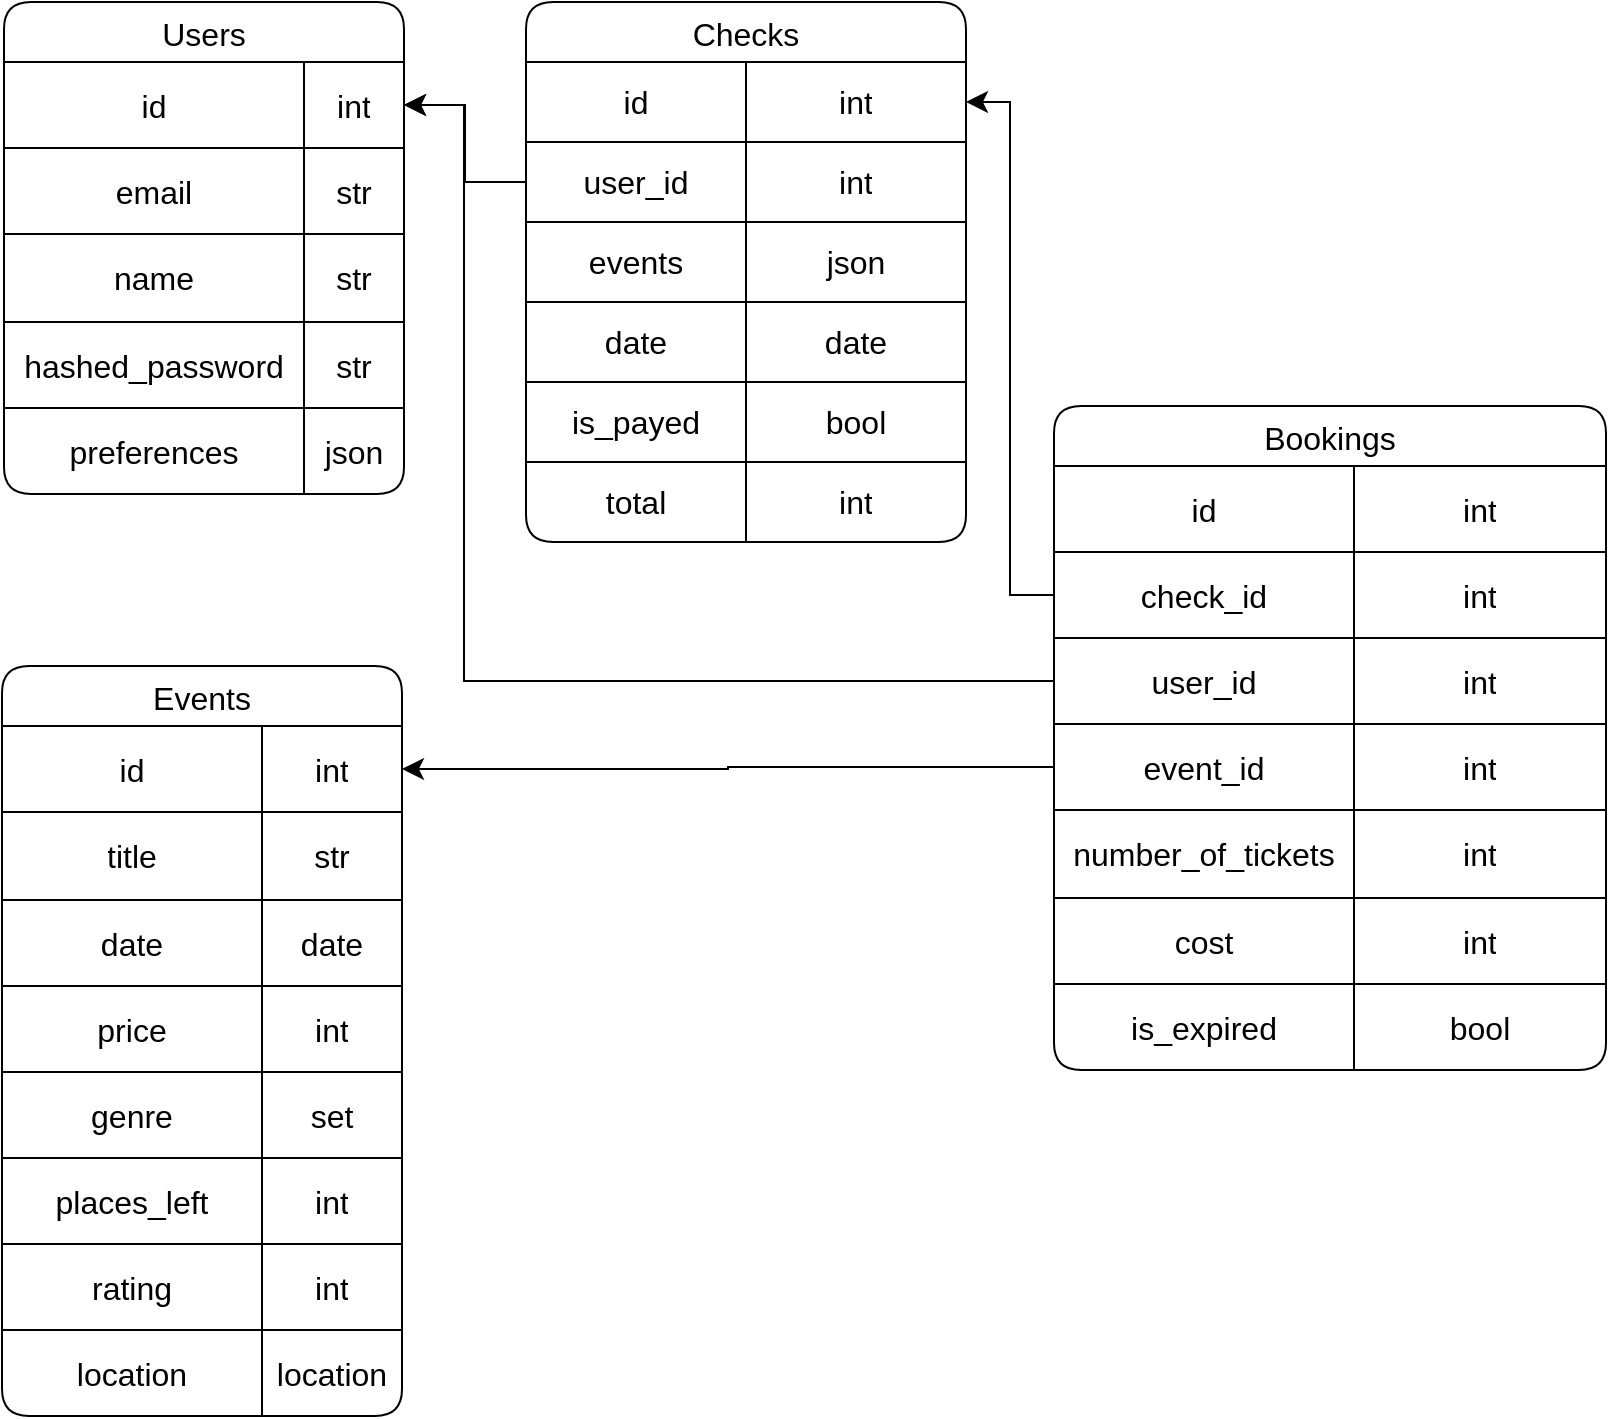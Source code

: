 <mxfile version="24.4.4" type="google">
  <diagram name="Страница — 1" id="aKMtwfh5ZueD1EXcOsdu">
    <mxGraphModel grid="1" page="1" gridSize="10" guides="1" tooltips="1" connect="1" arrows="1" fold="1" pageScale="1" pageWidth="827" pageHeight="1169" math="0" shadow="0">
      <root>
        <mxCell id="0" />
        <mxCell id="1" parent="0" />
        <mxCell id="Y1Z_iSlqn3WvXt7BAaeN-16" value="Users" style="shape=table;startSize=30;container=1;collapsible=0;childLayout=tableLayout;strokeColor=default;fontSize=16;rounded=1;" vertex="1" parent="1">
          <mxGeometry x="40" y="100" width="200" height="246" as="geometry" />
        </mxCell>
        <mxCell id="Y1Z_iSlqn3WvXt7BAaeN-21" value="" style="shape=tableRow;horizontal=0;startSize=0;swimlaneHead=0;swimlaneBody=0;strokeColor=inherit;top=0;left=0;bottom=0;right=0;collapsible=0;dropTarget=0;fillColor=none;points=[[0,0.5],[1,0.5]];portConstraint=eastwest;fontSize=16;" vertex="1" parent="Y1Z_iSlqn3WvXt7BAaeN-16">
          <mxGeometry y="30" width="200" height="43" as="geometry" />
        </mxCell>
        <mxCell id="Y1Z_iSlqn3WvXt7BAaeN-22" value="id" style="shape=partialRectangle;html=1;whiteSpace=wrap;connectable=0;strokeColor=inherit;overflow=hidden;fillColor=none;top=0;left=0;bottom=0;right=0;pointerEvents=1;fontSize=16;" vertex="1" parent="Y1Z_iSlqn3WvXt7BAaeN-21">
          <mxGeometry width="150" height="43" as="geometry">
            <mxRectangle width="150" height="43" as="alternateBounds" />
          </mxGeometry>
        </mxCell>
        <mxCell id="Y1Z_iSlqn3WvXt7BAaeN-23" value="int" style="shape=partialRectangle;html=1;whiteSpace=wrap;connectable=0;strokeColor=inherit;overflow=hidden;fillColor=none;top=0;left=0;bottom=0;right=0;pointerEvents=1;fontSize=16;align=center;" vertex="1" parent="Y1Z_iSlqn3WvXt7BAaeN-21">
          <mxGeometry x="150" width="50" height="43" as="geometry">
            <mxRectangle width="50" height="43" as="alternateBounds" />
          </mxGeometry>
        </mxCell>
        <mxCell id="Y1Z_iSlqn3WvXt7BAaeN-29" style="shape=tableRow;horizontal=0;startSize=0;swimlaneHead=0;swimlaneBody=0;strokeColor=inherit;top=0;left=0;bottom=0;right=0;collapsible=0;dropTarget=0;fillColor=none;points=[[0,0.5],[1,0.5]];portConstraint=eastwest;fontSize=16;" vertex="1" parent="Y1Z_iSlqn3WvXt7BAaeN-16">
          <mxGeometry y="73" width="200" height="43" as="geometry" />
        </mxCell>
        <mxCell id="Y1Z_iSlqn3WvXt7BAaeN-30" value="email" style="shape=partialRectangle;html=1;whiteSpace=wrap;connectable=0;strokeColor=inherit;overflow=hidden;fillColor=none;top=0;left=0;bottom=0;right=0;pointerEvents=1;fontSize=16;" vertex="1" parent="Y1Z_iSlqn3WvXt7BAaeN-29">
          <mxGeometry width="150" height="43" as="geometry">
            <mxRectangle width="150" height="43" as="alternateBounds" />
          </mxGeometry>
        </mxCell>
        <mxCell id="Y1Z_iSlqn3WvXt7BAaeN-31" value="str" style="shape=partialRectangle;html=1;whiteSpace=wrap;connectable=0;strokeColor=inherit;overflow=hidden;fillColor=none;top=0;left=0;bottom=0;right=0;pointerEvents=1;fontSize=16;align=center;" vertex="1" parent="Y1Z_iSlqn3WvXt7BAaeN-29">
          <mxGeometry x="150" width="50" height="43" as="geometry">
            <mxRectangle width="50" height="43" as="alternateBounds" />
          </mxGeometry>
        </mxCell>
        <mxCell id="Y1Z_iSlqn3WvXt7BAaeN-17" value="" style="shape=tableRow;horizontal=0;startSize=0;swimlaneHead=0;swimlaneBody=0;strokeColor=inherit;top=0;left=0;bottom=0;right=0;collapsible=0;dropTarget=0;fillColor=none;points=[[0,0.5],[1,0.5]];portConstraint=eastwest;fontSize=16;" vertex="1" parent="Y1Z_iSlqn3WvXt7BAaeN-16">
          <mxGeometry y="116" width="200" height="44" as="geometry" />
        </mxCell>
        <mxCell id="Y1Z_iSlqn3WvXt7BAaeN-18" value="name" style="shape=partialRectangle;html=1;whiteSpace=wrap;connectable=0;strokeColor=inherit;overflow=hidden;fillColor=none;top=0;left=0;bottom=0;right=0;pointerEvents=1;fontSize=16;" vertex="1" parent="Y1Z_iSlqn3WvXt7BAaeN-17">
          <mxGeometry width="150" height="44" as="geometry">
            <mxRectangle width="150" height="44" as="alternateBounds" />
          </mxGeometry>
        </mxCell>
        <mxCell id="Y1Z_iSlqn3WvXt7BAaeN-19" value="str" style="shape=partialRectangle;html=1;whiteSpace=wrap;connectable=0;strokeColor=inherit;overflow=hidden;fillColor=none;top=0;left=0;bottom=0;right=0;pointerEvents=1;fontSize=16;align=center;" vertex="1" parent="Y1Z_iSlqn3WvXt7BAaeN-17">
          <mxGeometry x="150" width="50" height="44" as="geometry">
            <mxRectangle width="50" height="44" as="alternateBounds" />
          </mxGeometry>
        </mxCell>
        <mxCell id="Y1Z_iSlqn3WvXt7BAaeN-25" value="" style="shape=tableRow;horizontal=0;startSize=0;swimlaneHead=0;swimlaneBody=0;strokeColor=inherit;top=0;left=0;bottom=0;right=0;collapsible=0;dropTarget=0;fillColor=none;points=[[0,0.5],[1,0.5]];portConstraint=eastwest;fontSize=16;" vertex="1" parent="Y1Z_iSlqn3WvXt7BAaeN-16">
          <mxGeometry y="160" width="200" height="43" as="geometry" />
        </mxCell>
        <mxCell id="Y1Z_iSlqn3WvXt7BAaeN-26" value="hashed_password" style="shape=partialRectangle;html=1;whiteSpace=wrap;connectable=0;strokeColor=inherit;overflow=hidden;fillColor=none;top=0;left=0;bottom=0;right=0;pointerEvents=1;fontSize=16;" vertex="1" parent="Y1Z_iSlqn3WvXt7BAaeN-25">
          <mxGeometry width="150" height="43" as="geometry">
            <mxRectangle width="150" height="43" as="alternateBounds" />
          </mxGeometry>
        </mxCell>
        <mxCell id="Y1Z_iSlqn3WvXt7BAaeN-27" value="str" style="shape=partialRectangle;html=1;whiteSpace=wrap;connectable=0;strokeColor=inherit;overflow=hidden;fillColor=none;top=0;left=0;bottom=0;right=0;pointerEvents=1;fontSize=16;align=center;" vertex="1" parent="Y1Z_iSlqn3WvXt7BAaeN-25">
          <mxGeometry x="150" width="50" height="43" as="geometry">
            <mxRectangle width="50" height="43" as="alternateBounds" />
          </mxGeometry>
        </mxCell>
        <mxCell id="Y1Z_iSlqn3WvXt7BAaeN-73" style="shape=tableRow;horizontal=0;startSize=0;swimlaneHead=0;swimlaneBody=0;strokeColor=inherit;top=0;left=0;bottom=0;right=0;collapsible=0;dropTarget=0;fillColor=none;points=[[0,0.5],[1,0.5]];portConstraint=eastwest;fontSize=16;" vertex="1" parent="Y1Z_iSlqn3WvXt7BAaeN-16">
          <mxGeometry y="203" width="200" height="43" as="geometry" />
        </mxCell>
        <mxCell id="Y1Z_iSlqn3WvXt7BAaeN-74" value="preferences" style="shape=partialRectangle;html=1;whiteSpace=wrap;connectable=0;strokeColor=inherit;overflow=hidden;fillColor=none;top=0;left=0;bottom=0;right=0;pointerEvents=1;fontSize=16;" vertex="1" parent="Y1Z_iSlqn3WvXt7BAaeN-73">
          <mxGeometry width="150" height="43" as="geometry">
            <mxRectangle width="150" height="43" as="alternateBounds" />
          </mxGeometry>
        </mxCell>
        <mxCell id="Y1Z_iSlqn3WvXt7BAaeN-75" value="json" style="shape=partialRectangle;html=1;whiteSpace=wrap;connectable=0;strokeColor=inherit;overflow=hidden;fillColor=none;top=0;left=0;bottom=0;right=0;pointerEvents=1;fontSize=16;align=center;" vertex="1" parent="Y1Z_iSlqn3WvXt7BAaeN-73">
          <mxGeometry x="150" width="50" height="43" as="geometry">
            <mxRectangle width="50" height="43" as="alternateBounds" />
          </mxGeometry>
        </mxCell>
        <mxCell id="Y1Z_iSlqn3WvXt7BAaeN-35" value="Events" style="shape=table;startSize=30;container=1;collapsible=0;childLayout=tableLayout;strokeColor=default;fontSize=16;rounded=1;" vertex="1" parent="1">
          <mxGeometry x="39" y="432" width="200" height="375" as="geometry" />
        </mxCell>
        <mxCell id="Y1Z_iSlqn3WvXt7BAaeN-36" value="" style="shape=tableRow;horizontal=0;startSize=0;swimlaneHead=0;swimlaneBody=0;strokeColor=inherit;top=0;left=0;bottom=0;right=0;collapsible=0;dropTarget=0;fillColor=none;points=[[0,0.5],[1,0.5]];portConstraint=eastwest;fontSize=16;" vertex="1" parent="Y1Z_iSlqn3WvXt7BAaeN-35">
          <mxGeometry y="30" width="200" height="43" as="geometry" />
        </mxCell>
        <mxCell id="Y1Z_iSlqn3WvXt7BAaeN-37" value="id" style="shape=partialRectangle;html=1;whiteSpace=wrap;connectable=0;strokeColor=inherit;overflow=hidden;fillColor=none;top=0;left=0;bottom=0;right=0;pointerEvents=1;fontSize=16;" vertex="1" parent="Y1Z_iSlqn3WvXt7BAaeN-36">
          <mxGeometry width="130" height="43" as="geometry">
            <mxRectangle width="130" height="43" as="alternateBounds" />
          </mxGeometry>
        </mxCell>
        <mxCell id="Y1Z_iSlqn3WvXt7BAaeN-38" value="int" style="shape=partialRectangle;html=1;whiteSpace=wrap;connectable=0;strokeColor=inherit;overflow=hidden;fillColor=none;top=0;left=0;bottom=0;right=0;pointerEvents=1;fontSize=16;align=center;" vertex="1" parent="Y1Z_iSlqn3WvXt7BAaeN-36">
          <mxGeometry x="130" width="70" height="43" as="geometry">
            <mxRectangle width="70" height="43" as="alternateBounds" />
          </mxGeometry>
        </mxCell>
        <mxCell id="Y1Z_iSlqn3WvXt7BAaeN-42" value="" style="shape=tableRow;horizontal=0;startSize=0;swimlaneHead=0;swimlaneBody=0;strokeColor=inherit;top=0;left=0;bottom=0;right=0;collapsible=0;dropTarget=0;fillColor=none;points=[[0,0.5],[1,0.5]];portConstraint=eastwest;fontSize=16;" vertex="1" parent="Y1Z_iSlqn3WvXt7BAaeN-35">
          <mxGeometry y="73" width="200" height="44" as="geometry" />
        </mxCell>
        <mxCell id="Y1Z_iSlqn3WvXt7BAaeN-43" value="title" style="shape=partialRectangle;html=1;whiteSpace=wrap;connectable=0;strokeColor=inherit;overflow=hidden;fillColor=none;top=0;left=0;bottom=0;right=0;pointerEvents=1;fontSize=16;" vertex="1" parent="Y1Z_iSlqn3WvXt7BAaeN-42">
          <mxGeometry width="130" height="44" as="geometry">
            <mxRectangle width="130" height="44" as="alternateBounds" />
          </mxGeometry>
        </mxCell>
        <mxCell id="Y1Z_iSlqn3WvXt7BAaeN-44" value="str" style="shape=partialRectangle;html=1;whiteSpace=wrap;connectable=0;strokeColor=inherit;overflow=hidden;fillColor=none;top=0;left=0;bottom=0;right=0;pointerEvents=1;fontSize=16;align=center;" vertex="1" parent="Y1Z_iSlqn3WvXt7BAaeN-42">
          <mxGeometry x="130" width="70" height="44" as="geometry">
            <mxRectangle width="70" height="44" as="alternateBounds" />
          </mxGeometry>
        </mxCell>
        <mxCell id="Y1Z_iSlqn3WvXt7BAaeN-39" style="shape=tableRow;horizontal=0;startSize=0;swimlaneHead=0;swimlaneBody=0;strokeColor=inherit;top=0;left=0;bottom=0;right=0;collapsible=0;dropTarget=0;fillColor=none;points=[[0,0.5],[1,0.5]];portConstraint=eastwest;fontSize=16;" vertex="1" parent="Y1Z_iSlqn3WvXt7BAaeN-35">
          <mxGeometry y="117" width="200" height="43" as="geometry" />
        </mxCell>
        <mxCell id="Y1Z_iSlqn3WvXt7BAaeN-40" value="date" style="shape=partialRectangle;html=1;whiteSpace=wrap;connectable=0;strokeColor=inherit;overflow=hidden;fillColor=none;top=0;left=0;bottom=0;right=0;pointerEvents=1;fontSize=16;" vertex="1" parent="Y1Z_iSlqn3WvXt7BAaeN-39">
          <mxGeometry width="130" height="43" as="geometry">
            <mxRectangle width="130" height="43" as="alternateBounds" />
          </mxGeometry>
        </mxCell>
        <mxCell id="Y1Z_iSlqn3WvXt7BAaeN-41" value="date" style="shape=partialRectangle;html=1;whiteSpace=wrap;connectable=0;strokeColor=inherit;overflow=hidden;fillColor=none;top=0;left=0;bottom=0;right=0;pointerEvents=1;fontSize=16;align=center;" vertex="1" parent="Y1Z_iSlqn3WvXt7BAaeN-39">
          <mxGeometry x="130" width="70" height="43" as="geometry">
            <mxRectangle width="70" height="43" as="alternateBounds" />
          </mxGeometry>
        </mxCell>
        <mxCell id="Y1Z_iSlqn3WvXt7BAaeN-45" value="" style="shape=tableRow;horizontal=0;startSize=0;swimlaneHead=0;swimlaneBody=0;strokeColor=inherit;top=0;left=0;bottom=0;right=0;collapsible=0;dropTarget=0;fillColor=none;points=[[0,0.5],[1,0.5]];portConstraint=eastwest;fontSize=16;" vertex="1" parent="Y1Z_iSlqn3WvXt7BAaeN-35">
          <mxGeometry y="160" width="200" height="43" as="geometry" />
        </mxCell>
        <mxCell id="Y1Z_iSlqn3WvXt7BAaeN-46" value="price" style="shape=partialRectangle;html=1;whiteSpace=wrap;connectable=0;strokeColor=inherit;overflow=hidden;fillColor=none;top=0;left=0;bottom=0;right=0;pointerEvents=1;fontSize=16;" vertex="1" parent="Y1Z_iSlqn3WvXt7BAaeN-45">
          <mxGeometry width="130" height="43" as="geometry">
            <mxRectangle width="130" height="43" as="alternateBounds" />
          </mxGeometry>
        </mxCell>
        <mxCell id="Y1Z_iSlqn3WvXt7BAaeN-47" value="int" style="shape=partialRectangle;html=1;whiteSpace=wrap;connectable=0;strokeColor=inherit;overflow=hidden;fillColor=none;top=0;left=0;bottom=0;right=0;pointerEvents=1;fontSize=16;align=center;" vertex="1" parent="Y1Z_iSlqn3WvXt7BAaeN-45">
          <mxGeometry x="130" width="70" height="43" as="geometry">
            <mxRectangle width="70" height="43" as="alternateBounds" />
          </mxGeometry>
        </mxCell>
        <mxCell id="Y1Z_iSlqn3WvXt7BAaeN-61" style="shape=tableRow;horizontal=0;startSize=0;swimlaneHead=0;swimlaneBody=0;strokeColor=inherit;top=0;left=0;bottom=0;right=0;collapsible=0;dropTarget=0;fillColor=none;points=[[0,0.5],[1,0.5]];portConstraint=eastwest;fontSize=16;" vertex="1" parent="Y1Z_iSlqn3WvXt7BAaeN-35">
          <mxGeometry y="203" width="200" height="43" as="geometry" />
        </mxCell>
        <mxCell id="Y1Z_iSlqn3WvXt7BAaeN-62" value="genre" style="shape=partialRectangle;html=1;whiteSpace=wrap;connectable=0;strokeColor=inherit;overflow=hidden;fillColor=none;top=0;left=0;bottom=0;right=0;pointerEvents=1;fontSize=16;" vertex="1" parent="Y1Z_iSlqn3WvXt7BAaeN-61">
          <mxGeometry width="130" height="43" as="geometry">
            <mxRectangle width="130" height="43" as="alternateBounds" />
          </mxGeometry>
        </mxCell>
        <mxCell id="Y1Z_iSlqn3WvXt7BAaeN-63" value="set" style="shape=partialRectangle;html=1;whiteSpace=wrap;connectable=0;strokeColor=inherit;overflow=hidden;fillColor=none;top=0;left=0;bottom=0;right=0;pointerEvents=1;fontSize=16;align=center;" vertex="1" parent="Y1Z_iSlqn3WvXt7BAaeN-61">
          <mxGeometry x="130" width="70" height="43" as="geometry">
            <mxRectangle width="70" height="43" as="alternateBounds" />
          </mxGeometry>
        </mxCell>
        <mxCell id="5WZdX9AuFMqD9AZU1K43-22" style="shape=tableRow;horizontal=0;startSize=0;swimlaneHead=0;swimlaneBody=0;strokeColor=inherit;top=0;left=0;bottom=0;right=0;collapsible=0;dropTarget=0;fillColor=none;points=[[0,0.5],[1,0.5]];portConstraint=eastwest;fontSize=16;" vertex="1" parent="Y1Z_iSlqn3WvXt7BAaeN-35">
          <mxGeometry y="246" width="200" height="43" as="geometry" />
        </mxCell>
        <mxCell id="5WZdX9AuFMqD9AZU1K43-23" value="places_left" style="shape=partialRectangle;html=1;whiteSpace=wrap;connectable=0;strokeColor=inherit;overflow=hidden;fillColor=none;top=0;left=0;bottom=0;right=0;pointerEvents=1;fontSize=16;" vertex="1" parent="5WZdX9AuFMqD9AZU1K43-22">
          <mxGeometry width="130" height="43" as="geometry">
            <mxRectangle width="130" height="43" as="alternateBounds" />
          </mxGeometry>
        </mxCell>
        <mxCell id="5WZdX9AuFMqD9AZU1K43-24" value="int" style="shape=partialRectangle;html=1;whiteSpace=wrap;connectable=0;strokeColor=inherit;overflow=hidden;fillColor=none;top=0;left=0;bottom=0;right=0;pointerEvents=1;fontSize=16;align=center;" vertex="1" parent="5WZdX9AuFMqD9AZU1K43-22">
          <mxGeometry x="130" width="70" height="43" as="geometry">
            <mxRectangle width="70" height="43" as="alternateBounds" />
          </mxGeometry>
        </mxCell>
        <mxCell id="Y1Z_iSlqn3WvXt7BAaeN-64" style="shape=tableRow;horizontal=0;startSize=0;swimlaneHead=0;swimlaneBody=0;strokeColor=inherit;top=0;left=0;bottom=0;right=0;collapsible=0;dropTarget=0;fillColor=none;points=[[0,0.5],[1,0.5]];portConstraint=eastwest;fontSize=16;" vertex="1" parent="Y1Z_iSlqn3WvXt7BAaeN-35">
          <mxGeometry y="289" width="200" height="43" as="geometry" />
        </mxCell>
        <mxCell id="Y1Z_iSlqn3WvXt7BAaeN-65" value="rating" style="shape=partialRectangle;html=1;whiteSpace=wrap;connectable=0;strokeColor=inherit;overflow=hidden;fillColor=none;top=0;left=0;bottom=0;right=0;pointerEvents=1;fontSize=16;" vertex="1" parent="Y1Z_iSlqn3WvXt7BAaeN-64">
          <mxGeometry width="130" height="43" as="geometry">
            <mxRectangle width="130" height="43" as="alternateBounds" />
          </mxGeometry>
        </mxCell>
        <mxCell id="Y1Z_iSlqn3WvXt7BAaeN-66" value="int" style="shape=partialRectangle;html=1;whiteSpace=wrap;connectable=0;strokeColor=inherit;overflow=hidden;fillColor=none;top=0;left=0;bottom=0;right=0;pointerEvents=1;fontSize=16;align=center;" vertex="1" parent="Y1Z_iSlqn3WvXt7BAaeN-64">
          <mxGeometry x="130" width="70" height="43" as="geometry">
            <mxRectangle width="70" height="43" as="alternateBounds" />
          </mxGeometry>
        </mxCell>
        <mxCell id="Y1Z_iSlqn3WvXt7BAaeN-67" style="shape=tableRow;horizontal=0;startSize=0;swimlaneHead=0;swimlaneBody=0;strokeColor=inherit;top=0;left=0;bottom=0;right=0;collapsible=0;dropTarget=0;fillColor=none;points=[[0,0.5],[1,0.5]];portConstraint=eastwest;fontSize=16;" vertex="1" parent="Y1Z_iSlqn3WvXt7BAaeN-35">
          <mxGeometry y="332" width="200" height="43" as="geometry" />
        </mxCell>
        <mxCell id="Y1Z_iSlqn3WvXt7BAaeN-68" value="location" style="shape=partialRectangle;html=1;whiteSpace=wrap;connectable=0;strokeColor=inherit;overflow=hidden;fillColor=none;top=0;left=0;bottom=0;right=0;pointerEvents=1;fontSize=16;" vertex="1" parent="Y1Z_iSlqn3WvXt7BAaeN-67">
          <mxGeometry width="130" height="43" as="geometry">
            <mxRectangle width="130" height="43" as="alternateBounds" />
          </mxGeometry>
        </mxCell>
        <mxCell id="Y1Z_iSlqn3WvXt7BAaeN-69" value="location" style="shape=partialRectangle;html=1;whiteSpace=wrap;connectable=0;strokeColor=inherit;overflow=hidden;fillColor=none;top=0;left=0;bottom=0;right=0;pointerEvents=1;fontSize=16;align=center;" vertex="1" parent="Y1Z_iSlqn3WvXt7BAaeN-67">
          <mxGeometry x="130" width="70" height="43" as="geometry">
            <mxRectangle width="70" height="43" as="alternateBounds" />
          </mxGeometry>
        </mxCell>
        <mxCell id="Y1Z_iSlqn3WvXt7BAaeN-48" value="Bookings" style="shape=table;startSize=30;container=1;collapsible=0;childLayout=tableLayout;strokeColor=default;fontSize=16;rounded=1;" vertex="1" parent="1">
          <mxGeometry x="565" y="302" width="276" height="332" as="geometry" />
        </mxCell>
        <mxCell id="Y1Z_iSlqn3WvXt7BAaeN-70" style="shape=tableRow;horizontal=0;startSize=0;swimlaneHead=0;swimlaneBody=0;strokeColor=inherit;top=0;left=0;bottom=0;right=0;collapsible=0;dropTarget=0;fillColor=none;points=[[0,0.5],[1,0.5]];portConstraint=eastwest;fontSize=16;" vertex="1" parent="Y1Z_iSlqn3WvXt7BAaeN-48">
          <mxGeometry y="30" width="276" height="43" as="geometry" />
        </mxCell>
        <mxCell id="Y1Z_iSlqn3WvXt7BAaeN-71" value="id" style="shape=partialRectangle;html=1;whiteSpace=wrap;connectable=0;strokeColor=inherit;overflow=hidden;fillColor=none;top=0;left=0;bottom=0;right=0;pointerEvents=1;fontSize=16;" vertex="1" parent="Y1Z_iSlqn3WvXt7BAaeN-70">
          <mxGeometry width="150" height="43" as="geometry">
            <mxRectangle width="150" height="43" as="alternateBounds" />
          </mxGeometry>
        </mxCell>
        <mxCell id="Y1Z_iSlqn3WvXt7BAaeN-72" value="int" style="shape=partialRectangle;html=1;whiteSpace=wrap;connectable=0;strokeColor=inherit;overflow=hidden;fillColor=none;top=0;left=0;bottom=0;right=0;pointerEvents=1;fontSize=16;align=center;" vertex="1" parent="Y1Z_iSlqn3WvXt7BAaeN-70">
          <mxGeometry x="150" width="126" height="43" as="geometry">
            <mxRectangle width="126" height="43" as="alternateBounds" />
          </mxGeometry>
        </mxCell>
        <mxCell id="Y1Z_iSlqn3WvXt7BAaeN-49" value="" style="shape=tableRow;horizontal=0;startSize=0;swimlaneHead=0;swimlaneBody=0;strokeColor=inherit;top=0;left=0;bottom=0;right=0;collapsible=0;dropTarget=0;fillColor=none;points=[[0,0.5],[1,0.5]];portConstraint=eastwest;fontSize=16;" vertex="1" parent="Y1Z_iSlqn3WvXt7BAaeN-48">
          <mxGeometry y="73" width="276" height="43" as="geometry" />
        </mxCell>
        <mxCell id="Y1Z_iSlqn3WvXt7BAaeN-50" value="check_id" style="shape=partialRectangle;html=1;whiteSpace=wrap;connectable=0;strokeColor=inherit;overflow=hidden;fillColor=none;top=0;left=0;bottom=0;right=0;pointerEvents=1;fontSize=16;" vertex="1" parent="Y1Z_iSlqn3WvXt7BAaeN-49">
          <mxGeometry width="150" height="43" as="geometry">
            <mxRectangle width="150" height="43" as="alternateBounds" />
          </mxGeometry>
        </mxCell>
        <mxCell id="Y1Z_iSlqn3WvXt7BAaeN-51" value="int" style="shape=partialRectangle;html=1;whiteSpace=wrap;connectable=0;strokeColor=inherit;overflow=hidden;fillColor=none;top=0;left=0;bottom=0;right=0;pointerEvents=1;fontSize=16;align=center;" vertex="1" parent="Y1Z_iSlqn3WvXt7BAaeN-49">
          <mxGeometry x="150" width="126" height="43" as="geometry">
            <mxRectangle width="126" height="43" as="alternateBounds" />
          </mxGeometry>
        </mxCell>
        <mxCell id="IOYVS5KHYpriJPGuBTYF-1" style="shape=tableRow;horizontal=0;startSize=0;swimlaneHead=0;swimlaneBody=0;strokeColor=inherit;top=0;left=0;bottom=0;right=0;collapsible=0;dropTarget=0;fillColor=none;points=[[0,0.5],[1,0.5]];portConstraint=eastwest;fontSize=16;" vertex="1" parent="Y1Z_iSlqn3WvXt7BAaeN-48">
          <mxGeometry y="116" width="276" height="43" as="geometry" />
        </mxCell>
        <mxCell id="IOYVS5KHYpriJPGuBTYF-2" value="user_id" style="shape=partialRectangle;html=1;whiteSpace=wrap;connectable=0;strokeColor=inherit;overflow=hidden;fillColor=none;top=0;left=0;bottom=0;right=0;pointerEvents=1;fontSize=16;" vertex="1" parent="IOYVS5KHYpriJPGuBTYF-1">
          <mxGeometry width="150" height="43" as="geometry">
            <mxRectangle width="150" height="43" as="alternateBounds" />
          </mxGeometry>
        </mxCell>
        <mxCell id="IOYVS5KHYpriJPGuBTYF-3" value="int" style="shape=partialRectangle;html=1;whiteSpace=wrap;connectable=0;strokeColor=inherit;overflow=hidden;fillColor=none;top=0;left=0;bottom=0;right=0;pointerEvents=1;fontSize=16;align=center;" vertex="1" parent="IOYVS5KHYpriJPGuBTYF-1">
          <mxGeometry x="150" width="126" height="43" as="geometry">
            <mxRectangle width="126" height="43" as="alternateBounds" />
          </mxGeometry>
        </mxCell>
        <mxCell id="Y1Z_iSlqn3WvXt7BAaeN-52" style="shape=tableRow;horizontal=0;startSize=0;swimlaneHead=0;swimlaneBody=0;strokeColor=inherit;top=0;left=0;bottom=0;right=0;collapsible=0;dropTarget=0;fillColor=none;points=[[0,0.5],[1,0.5]];portConstraint=eastwest;fontSize=16;" vertex="1" parent="Y1Z_iSlqn3WvXt7BAaeN-48">
          <mxGeometry y="159" width="276" height="43" as="geometry" />
        </mxCell>
        <mxCell id="Y1Z_iSlqn3WvXt7BAaeN-53" value="event_id" style="shape=partialRectangle;html=1;whiteSpace=wrap;connectable=0;strokeColor=inherit;overflow=hidden;fillColor=none;top=0;left=0;bottom=0;right=0;pointerEvents=1;fontSize=16;" vertex="1" parent="Y1Z_iSlqn3WvXt7BAaeN-52">
          <mxGeometry width="150" height="43" as="geometry">
            <mxRectangle width="150" height="43" as="alternateBounds" />
          </mxGeometry>
        </mxCell>
        <mxCell id="Y1Z_iSlqn3WvXt7BAaeN-54" value="int" style="shape=partialRectangle;html=1;whiteSpace=wrap;connectable=0;strokeColor=inherit;overflow=hidden;fillColor=none;top=0;left=0;bottom=0;right=0;pointerEvents=1;fontSize=16;align=center;" vertex="1" parent="Y1Z_iSlqn3WvXt7BAaeN-52">
          <mxGeometry x="150" width="126" height="43" as="geometry">
            <mxRectangle width="126" height="43" as="alternateBounds" />
          </mxGeometry>
        </mxCell>
        <mxCell id="Y1Z_iSlqn3WvXt7BAaeN-55" value="" style="shape=tableRow;horizontal=0;startSize=0;swimlaneHead=0;swimlaneBody=0;strokeColor=inherit;top=0;left=0;bottom=0;right=0;collapsible=0;dropTarget=0;fillColor=none;points=[[0,0.5],[1,0.5]];portConstraint=eastwest;fontSize=16;" vertex="1" parent="Y1Z_iSlqn3WvXt7BAaeN-48">
          <mxGeometry y="202" width="276" height="44" as="geometry" />
        </mxCell>
        <mxCell id="Y1Z_iSlqn3WvXt7BAaeN-56" value="number_of_tickets" style="shape=partialRectangle;html=1;whiteSpace=wrap;connectable=0;strokeColor=inherit;overflow=hidden;fillColor=none;top=0;left=0;bottom=0;right=0;pointerEvents=1;fontSize=16;" vertex="1" parent="Y1Z_iSlqn3WvXt7BAaeN-55">
          <mxGeometry width="150" height="44" as="geometry">
            <mxRectangle width="150" height="44" as="alternateBounds" />
          </mxGeometry>
        </mxCell>
        <mxCell id="Y1Z_iSlqn3WvXt7BAaeN-57" value="int" style="shape=partialRectangle;html=1;whiteSpace=wrap;connectable=0;strokeColor=inherit;overflow=hidden;fillColor=none;top=0;left=0;bottom=0;right=0;pointerEvents=1;fontSize=16;align=center;" vertex="1" parent="Y1Z_iSlqn3WvXt7BAaeN-55">
          <mxGeometry x="150" width="126" height="44" as="geometry">
            <mxRectangle width="126" height="44" as="alternateBounds" />
          </mxGeometry>
        </mxCell>
        <mxCell id="_J_hLzCjpSOp0gTxbkmn-1" style="shape=tableRow;horizontal=0;startSize=0;swimlaneHead=0;swimlaneBody=0;strokeColor=inherit;top=0;left=0;bottom=0;right=0;collapsible=0;dropTarget=0;fillColor=none;points=[[0,0.5],[1,0.5]];portConstraint=eastwest;fontSize=16;" vertex="1" parent="Y1Z_iSlqn3WvXt7BAaeN-48">
          <mxGeometry y="246" width="276" height="43" as="geometry" />
        </mxCell>
        <mxCell id="_J_hLzCjpSOp0gTxbkmn-2" value="cost" style="shape=partialRectangle;html=1;whiteSpace=wrap;connectable=0;strokeColor=inherit;overflow=hidden;fillColor=none;top=0;left=0;bottom=0;right=0;pointerEvents=1;fontSize=16;" vertex="1" parent="_J_hLzCjpSOp0gTxbkmn-1">
          <mxGeometry width="150" height="43" as="geometry">
            <mxRectangle width="150" height="43" as="alternateBounds" />
          </mxGeometry>
        </mxCell>
        <mxCell id="_J_hLzCjpSOp0gTxbkmn-3" value="int" style="shape=partialRectangle;html=1;whiteSpace=wrap;connectable=0;strokeColor=inherit;overflow=hidden;fillColor=none;top=0;left=0;bottom=0;right=0;pointerEvents=1;fontSize=16;align=center;" vertex="1" parent="_J_hLzCjpSOp0gTxbkmn-1">
          <mxGeometry x="150" width="126" height="43" as="geometry">
            <mxRectangle width="126" height="43" as="alternateBounds" />
          </mxGeometry>
        </mxCell>
        <mxCell id="5WZdX9AuFMqD9AZU1K43-19" style="shape=tableRow;horizontal=0;startSize=0;swimlaneHead=0;swimlaneBody=0;strokeColor=inherit;top=0;left=0;bottom=0;right=0;collapsible=0;dropTarget=0;fillColor=none;points=[[0,0.5],[1,0.5]];portConstraint=eastwest;fontSize=16;" vertex="1" parent="Y1Z_iSlqn3WvXt7BAaeN-48">
          <mxGeometry y="289" width="276" height="43" as="geometry" />
        </mxCell>
        <mxCell id="5WZdX9AuFMqD9AZU1K43-20" value="is_expired" style="shape=partialRectangle;html=1;whiteSpace=wrap;connectable=0;strokeColor=inherit;overflow=hidden;fillColor=none;top=0;left=0;bottom=0;right=0;pointerEvents=1;fontSize=16;" vertex="1" parent="5WZdX9AuFMqD9AZU1K43-19">
          <mxGeometry width="150" height="43" as="geometry">
            <mxRectangle width="150" height="43" as="alternateBounds" />
          </mxGeometry>
        </mxCell>
        <mxCell id="5WZdX9AuFMqD9AZU1K43-21" value="bool" style="shape=partialRectangle;html=1;whiteSpace=wrap;connectable=0;strokeColor=inherit;overflow=hidden;fillColor=none;top=0;left=0;bottom=0;right=0;pointerEvents=1;fontSize=16;align=center;" vertex="1" parent="5WZdX9AuFMqD9AZU1K43-19">
          <mxGeometry x="150" width="126" height="43" as="geometry">
            <mxRectangle width="126" height="43" as="alternateBounds" />
          </mxGeometry>
        </mxCell>
        <mxCell id="Y1Z_iSlqn3WvXt7BAaeN-77" value="" style="edgeStyle=elbowEdgeStyle;elbow=horizontal;endArrow=classic;html=1;curved=0;rounded=0;endSize=8;startSize=8;exitX=0;exitY=0.5;exitDx=0;exitDy=0;entryX=1;entryY=0.5;entryDx=0;entryDy=0;" edge="1" parent="1" source="Y1Z_iSlqn3WvXt7BAaeN-52" target="Y1Z_iSlqn3WvXt7BAaeN-36">
          <mxGeometry width="50" height="50" relative="1" as="geometry">
            <mxPoint x="320" y="530" as="sourcePoint" />
            <mxPoint x="370" y="480" as="targetPoint" />
          </mxGeometry>
        </mxCell>
        <mxCell id="5WZdX9AuFMqD9AZU1K43-1" value="Checks" style="shape=table;startSize=30;container=1;collapsible=0;childLayout=tableLayout;strokeColor=default;fontSize=16;rounded=1;" vertex="1" parent="1">
          <mxGeometry x="301" y="100" width="220" height="270" as="geometry" />
        </mxCell>
        <mxCell id="5WZdX9AuFMqD9AZU1K43-2" value="" style="shape=tableRow;horizontal=0;startSize=0;swimlaneHead=0;swimlaneBody=0;strokeColor=inherit;top=0;left=0;bottom=0;right=0;collapsible=0;dropTarget=0;fillColor=none;points=[[0,0.5],[1,0.5]];portConstraint=eastwest;fontSize=16;" vertex="1" parent="5WZdX9AuFMqD9AZU1K43-1">
          <mxGeometry y="30" width="220" height="40" as="geometry" />
        </mxCell>
        <mxCell id="5WZdX9AuFMqD9AZU1K43-3" value="id" style="shape=partialRectangle;html=1;whiteSpace=wrap;connectable=0;strokeColor=inherit;overflow=hidden;fillColor=none;top=0;left=0;bottom=0;right=0;pointerEvents=1;fontSize=16;" vertex="1" parent="5WZdX9AuFMqD9AZU1K43-2">
          <mxGeometry width="110" height="40" as="geometry">
            <mxRectangle width="110" height="40" as="alternateBounds" />
          </mxGeometry>
        </mxCell>
        <mxCell id="5WZdX9AuFMqD9AZU1K43-4" value="int" style="shape=partialRectangle;html=1;whiteSpace=wrap;connectable=0;strokeColor=inherit;overflow=hidden;fillColor=none;top=0;left=0;bottom=0;right=0;pointerEvents=1;fontSize=16;" vertex="1" parent="5WZdX9AuFMqD9AZU1K43-2">
          <mxGeometry x="110" width="110" height="40" as="geometry">
            <mxRectangle width="110" height="40" as="alternateBounds" />
          </mxGeometry>
        </mxCell>
        <mxCell id="5WZdX9AuFMqD9AZU1K43-6" value="" style="shape=tableRow;horizontal=0;startSize=0;swimlaneHead=0;swimlaneBody=0;strokeColor=inherit;top=0;left=0;bottom=0;right=0;collapsible=0;dropTarget=0;fillColor=none;points=[[0,0.5],[1,0.5]];portConstraint=eastwest;fontSize=16;" vertex="1" parent="5WZdX9AuFMqD9AZU1K43-1">
          <mxGeometry y="70" width="220" height="40" as="geometry" />
        </mxCell>
        <mxCell id="5WZdX9AuFMqD9AZU1K43-7" value="user_id" style="shape=partialRectangle;html=1;whiteSpace=wrap;connectable=0;strokeColor=inherit;overflow=hidden;fillColor=none;top=0;left=0;bottom=0;right=0;pointerEvents=1;fontSize=16;" vertex="1" parent="5WZdX9AuFMqD9AZU1K43-6">
          <mxGeometry width="110" height="40" as="geometry">
            <mxRectangle width="110" height="40" as="alternateBounds" />
          </mxGeometry>
        </mxCell>
        <mxCell id="5WZdX9AuFMqD9AZU1K43-8" value="int" style="shape=partialRectangle;html=1;whiteSpace=wrap;connectable=0;strokeColor=inherit;overflow=hidden;fillColor=none;top=0;left=0;bottom=0;right=0;pointerEvents=1;fontSize=16;" vertex="1" parent="5WZdX9AuFMqD9AZU1K43-6">
          <mxGeometry x="110" width="110" height="40" as="geometry">
            <mxRectangle width="110" height="40" as="alternateBounds" />
          </mxGeometry>
        </mxCell>
        <mxCell id="5WZdX9AuFMqD9AZU1K43-10" value="" style="shape=tableRow;horizontal=0;startSize=0;swimlaneHead=0;swimlaneBody=0;strokeColor=inherit;top=0;left=0;bottom=0;right=0;collapsible=0;dropTarget=0;fillColor=none;points=[[0,0.5],[1,0.5]];portConstraint=eastwest;fontSize=16;" vertex="1" parent="5WZdX9AuFMqD9AZU1K43-1">
          <mxGeometry y="110" width="220" height="40" as="geometry" />
        </mxCell>
        <mxCell id="5WZdX9AuFMqD9AZU1K43-11" value="events" style="shape=partialRectangle;html=1;whiteSpace=wrap;connectable=0;strokeColor=inherit;overflow=hidden;fillColor=none;top=0;left=0;bottom=0;right=0;pointerEvents=1;fontSize=16;" vertex="1" parent="5WZdX9AuFMqD9AZU1K43-10">
          <mxGeometry width="110" height="40" as="geometry">
            <mxRectangle width="110" height="40" as="alternateBounds" />
          </mxGeometry>
        </mxCell>
        <mxCell id="5WZdX9AuFMqD9AZU1K43-12" value="json" style="shape=partialRectangle;html=1;whiteSpace=wrap;connectable=0;strokeColor=inherit;overflow=hidden;fillColor=none;top=0;left=0;bottom=0;right=0;pointerEvents=1;fontSize=16;" vertex="1" parent="5WZdX9AuFMqD9AZU1K43-10">
          <mxGeometry x="110" width="110" height="40" as="geometry">
            <mxRectangle width="110" height="40" as="alternateBounds" />
          </mxGeometry>
        </mxCell>
        <mxCell id="5WZdX9AuFMqD9AZU1K43-14" style="shape=tableRow;horizontal=0;startSize=0;swimlaneHead=0;swimlaneBody=0;strokeColor=inherit;top=0;left=0;bottom=0;right=0;collapsible=0;dropTarget=0;fillColor=none;points=[[0,0.5],[1,0.5]];portConstraint=eastwest;fontSize=16;" vertex="1" parent="5WZdX9AuFMqD9AZU1K43-1">
          <mxGeometry y="150" width="220" height="40" as="geometry" />
        </mxCell>
        <mxCell id="5WZdX9AuFMqD9AZU1K43-15" value="date" style="shape=partialRectangle;html=1;whiteSpace=wrap;connectable=0;strokeColor=inherit;overflow=hidden;fillColor=none;top=0;left=0;bottom=0;right=0;pointerEvents=1;fontSize=16;" vertex="1" parent="5WZdX9AuFMqD9AZU1K43-14">
          <mxGeometry width="110" height="40" as="geometry">
            <mxRectangle width="110" height="40" as="alternateBounds" />
          </mxGeometry>
        </mxCell>
        <mxCell id="5WZdX9AuFMqD9AZU1K43-16" value="date" style="shape=partialRectangle;html=1;whiteSpace=wrap;connectable=0;strokeColor=inherit;overflow=hidden;fillColor=none;top=0;left=0;bottom=0;right=0;pointerEvents=1;fontSize=16;" vertex="1" parent="5WZdX9AuFMqD9AZU1K43-14">
          <mxGeometry x="110" width="110" height="40" as="geometry">
            <mxRectangle width="110" height="40" as="alternateBounds" />
          </mxGeometry>
        </mxCell>
        <mxCell id="5WZdX9AuFMqD9AZU1K43-25" style="shape=tableRow;horizontal=0;startSize=0;swimlaneHead=0;swimlaneBody=0;strokeColor=inherit;top=0;left=0;bottom=0;right=0;collapsible=0;dropTarget=0;fillColor=none;points=[[0,0.5],[1,0.5]];portConstraint=eastwest;fontSize=16;" vertex="1" parent="5WZdX9AuFMqD9AZU1K43-1">
          <mxGeometry y="190" width="220" height="40" as="geometry" />
        </mxCell>
        <mxCell id="5WZdX9AuFMqD9AZU1K43-26" value="is_payed" style="shape=partialRectangle;html=1;whiteSpace=wrap;connectable=0;strokeColor=inherit;overflow=hidden;fillColor=none;top=0;left=0;bottom=0;right=0;pointerEvents=1;fontSize=16;" vertex="1" parent="5WZdX9AuFMqD9AZU1K43-25">
          <mxGeometry width="110" height="40" as="geometry">
            <mxRectangle width="110" height="40" as="alternateBounds" />
          </mxGeometry>
        </mxCell>
        <mxCell id="5WZdX9AuFMqD9AZU1K43-27" value="bool" style="shape=partialRectangle;html=1;whiteSpace=wrap;connectable=0;strokeColor=inherit;overflow=hidden;fillColor=none;top=0;left=0;bottom=0;right=0;pointerEvents=1;fontSize=16;" vertex="1" parent="5WZdX9AuFMqD9AZU1K43-25">
          <mxGeometry x="110" width="110" height="40" as="geometry">
            <mxRectangle width="110" height="40" as="alternateBounds" />
          </mxGeometry>
        </mxCell>
        <mxCell id="GG1vMYbr1IRFyHG2Xv3a-1" style="shape=tableRow;horizontal=0;startSize=0;swimlaneHead=0;swimlaneBody=0;strokeColor=inherit;top=0;left=0;bottom=0;right=0;collapsible=0;dropTarget=0;fillColor=none;points=[[0,0.5],[1,0.5]];portConstraint=eastwest;fontSize=16;" vertex="1" parent="5WZdX9AuFMqD9AZU1K43-1">
          <mxGeometry y="230" width="220" height="40" as="geometry" />
        </mxCell>
        <mxCell id="GG1vMYbr1IRFyHG2Xv3a-2" value="total" style="shape=partialRectangle;html=1;whiteSpace=wrap;connectable=0;strokeColor=inherit;overflow=hidden;fillColor=none;top=0;left=0;bottom=0;right=0;pointerEvents=1;fontSize=16;" vertex="1" parent="GG1vMYbr1IRFyHG2Xv3a-1">
          <mxGeometry width="110" height="40" as="geometry">
            <mxRectangle width="110" height="40" as="alternateBounds" />
          </mxGeometry>
        </mxCell>
        <mxCell id="GG1vMYbr1IRFyHG2Xv3a-3" value="int" style="shape=partialRectangle;html=1;whiteSpace=wrap;connectable=0;strokeColor=inherit;overflow=hidden;fillColor=none;top=0;left=0;bottom=0;right=0;pointerEvents=1;fontSize=16;" vertex="1" parent="GG1vMYbr1IRFyHG2Xv3a-1">
          <mxGeometry x="110" width="110" height="40" as="geometry">
            <mxRectangle width="110" height="40" as="alternateBounds" />
          </mxGeometry>
        </mxCell>
        <mxCell id="5WZdX9AuFMqD9AZU1K43-17" value="" style="edgeStyle=elbowEdgeStyle;elbow=horizontal;endArrow=classic;html=1;curved=0;rounded=0;endSize=8;startSize=8;entryX=1;entryY=0.5;entryDx=0;entryDy=0;exitX=0;exitY=0.5;exitDx=0;exitDy=0;" edge="1" parent="1" source="5WZdX9AuFMqD9AZU1K43-6" target="Y1Z_iSlqn3WvXt7BAaeN-21">
          <mxGeometry width="50" height="50" relative="1" as="geometry">
            <mxPoint x="250" y="240" as="sourcePoint" />
            <mxPoint x="300" y="190" as="targetPoint" />
          </mxGeometry>
        </mxCell>
        <mxCell id="5WZdX9AuFMqD9AZU1K43-18" value="" style="edgeStyle=elbowEdgeStyle;elbow=horizontal;endArrow=classic;html=1;curved=0;rounded=0;endSize=8;startSize=8;exitX=0;exitY=0.5;exitDx=0;exitDy=0;" edge="1" parent="1" source="Y1Z_iSlqn3WvXt7BAaeN-49" target="5WZdX9AuFMqD9AZU1K43-2">
          <mxGeometry width="50" height="50" relative="1" as="geometry">
            <mxPoint x="500" y="390" as="sourcePoint" />
            <mxPoint x="550" y="340" as="targetPoint" />
          </mxGeometry>
        </mxCell>
        <mxCell id="IOYVS5KHYpriJPGuBTYF-4" value="" style="edgeStyle=elbowEdgeStyle;elbow=horizontal;endArrow=classic;html=1;curved=0;rounded=0;endSize=8;startSize=8;exitX=0;exitY=0.5;exitDx=0;exitDy=0;" edge="1" parent="1" source="IOYVS5KHYpriJPGuBTYF-1" target="Y1Z_iSlqn3WvXt7BAaeN-21">
          <mxGeometry width="50" height="50" relative="1" as="geometry">
            <mxPoint x="550" y="450" as="sourcePoint" />
            <mxPoint x="245" y="151.5" as="targetPoint" />
            <Array as="points">
              <mxPoint x="270" y="300" />
            </Array>
          </mxGeometry>
        </mxCell>
      </root>
    </mxGraphModel>
  </diagram>
</mxfile>
